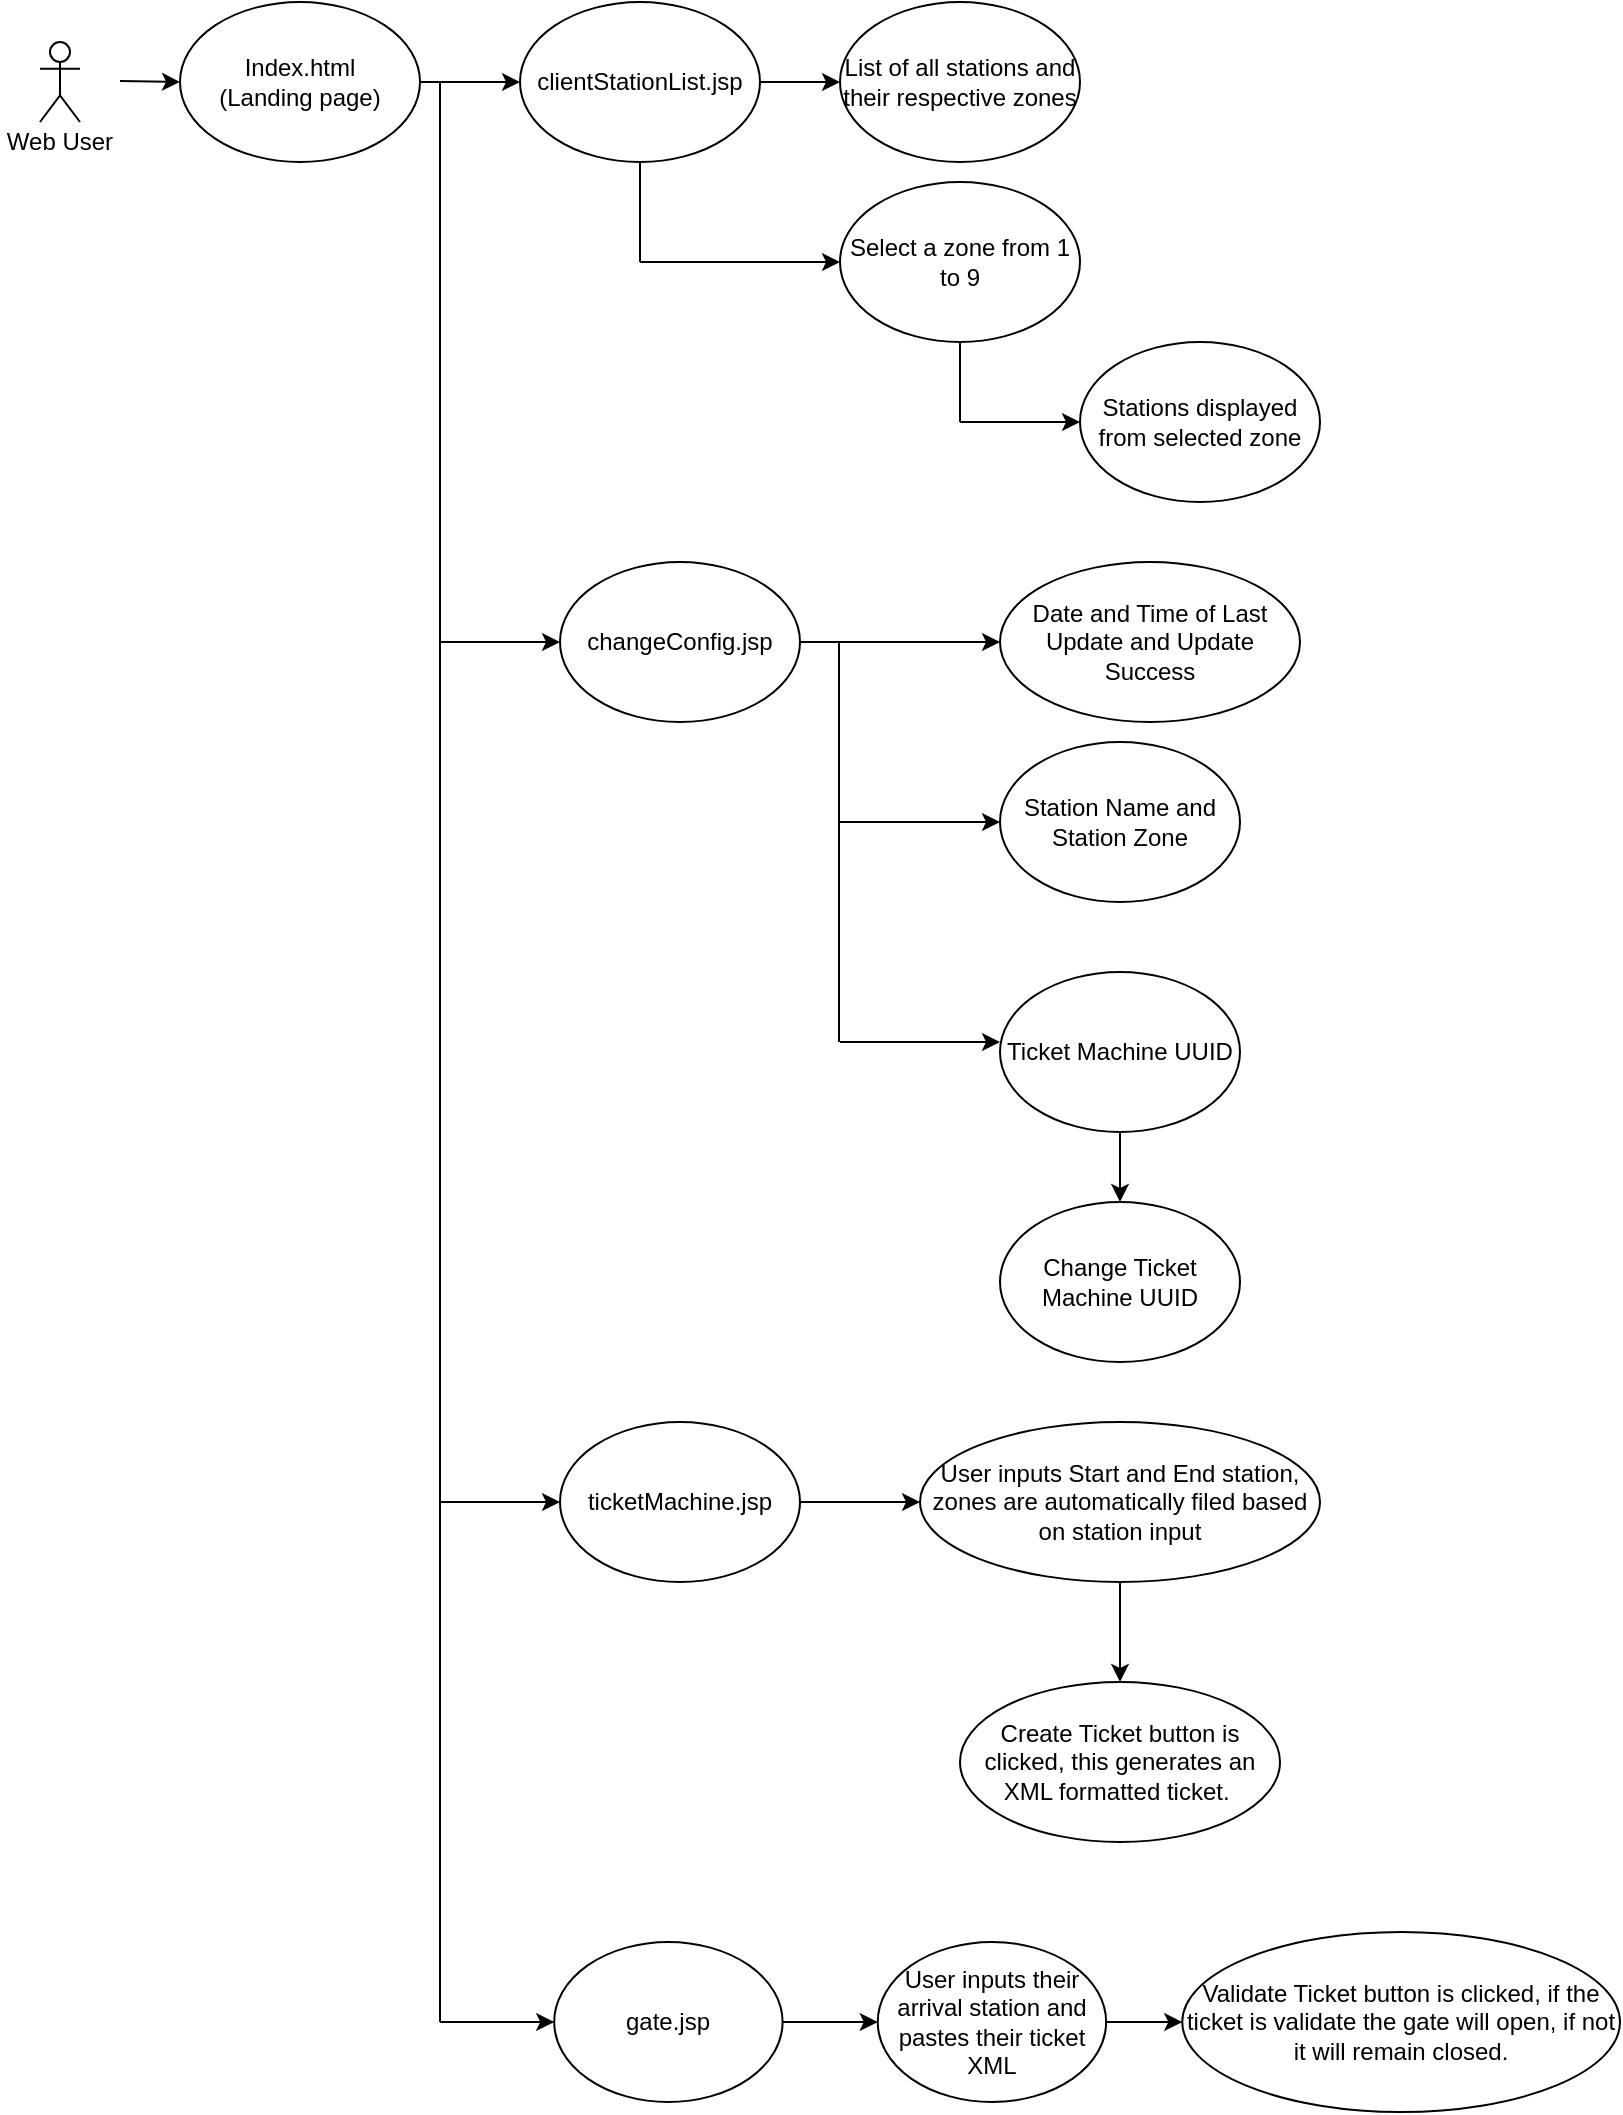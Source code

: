 <mxfile version="13.3.1" type="device"><diagram id="KpauSgQtRPJzT-k1Xs5f" name="Page-1"><mxGraphModel dx="1240" dy="729" grid="1" gridSize="10" guides="1" tooltips="1" connect="1" arrows="1" fold="1" page="1" pageScale="1" pageWidth="827" pageHeight="1169" math="0" shadow="0"><root><mxCell id="0"/><mxCell id="1" parent="0"/><mxCell id="HxeGo1BEArXkyu2v1GVE-22" value="" style="group" parent="1" vertex="1" connectable="0"><mxGeometry x="10" y="40" width="110" height="60" as="geometry"/></mxCell><mxCell id="HxeGo1BEArXkyu2v1GVE-12" value="" style="group" parent="HxeGo1BEArXkyu2v1GVE-22" vertex="1" connectable="0"><mxGeometry width="60" height="60" as="geometry"/></mxCell><mxCell id="HxeGo1BEArXkyu2v1GVE-1" value="Actor" style="shape=umlActor;verticalLabelPosition=bottom;labelBackgroundColor=#ffffff;verticalAlign=top;html=1;outlineConnect=0;fontColor=none;noLabel=1;" parent="HxeGo1BEArXkyu2v1GVE-12" vertex="1"><mxGeometry x="20" width="20" height="40" as="geometry"/></mxCell><mxCell id="HxeGo1BEArXkyu2v1GVE-11" value="Web User" style="text;html=1;strokeColor=none;fillColor=none;align=center;verticalAlign=middle;whiteSpace=wrap;rounded=0;fontColor=none;" parent="HxeGo1BEArXkyu2v1GVE-12" vertex="1"><mxGeometry y="40" width="60" height="20" as="geometry"/></mxCell><mxCell id="orR-TW6nn3AXrMB1E-DI-14" value="" style="group" vertex="1" connectable="0" parent="HxeGo1BEArXkyu2v1GVE-22"><mxGeometry x="60" y="19.5" width="30" height="0.5" as="geometry"/></mxCell><mxCell id="HxeGo1BEArXkyu2v1GVE-4" value="" style="endArrow=classic;html=1;" parent="orR-TW6nn3AXrMB1E-DI-14" edge="1"><mxGeometry width="50" height="50" relative="1" as="geometry"><mxPoint as="sourcePoint"/><mxPoint x="30" y="0.5" as="targetPoint"/></mxGeometry></mxCell><mxCell id="HxeGo1BEArXkyu2v1GVE-3" value="Index.html&lt;br&gt;(Landing page)" style="ellipse;whiteSpace=wrap;html=1;" parent="1" vertex="1"><mxGeometry x="100" y="20" width="120" height="80" as="geometry"/></mxCell><mxCell id="HxeGo1BEArXkyu2v1GVE-5" value="" style="endArrow=none;html=1;" parent="1" edge="1"><mxGeometry width="50" height="50" relative="1" as="geometry"><mxPoint x="220" y="60" as="sourcePoint"/><mxPoint x="250" y="60" as="targetPoint"/></mxGeometry></mxCell><mxCell id="orR-TW6nn3AXrMB1E-DI-10" value="" style="group" vertex="1" connectable="0" parent="1"><mxGeometry x="220" y="20" width="450" height="250" as="geometry"/></mxCell><mxCell id="HxeGo1BEArXkyu2v1GVE-25" value="" style="endArrow=classic;html=1;fontColor=none;exitX=1;exitY=0.5;exitDx=0;exitDy=0;" parent="orR-TW6nn3AXrMB1E-DI-10" source="HxeGo1BEArXkyu2v1GVE-26" edge="1"><mxGeometry width="50" height="50" relative="1" as="geometry"><mxPoint x="80" y="220" as="sourcePoint"/><mxPoint x="310" y="40" as="targetPoint"/></mxGeometry></mxCell><mxCell id="HxeGo1BEArXkyu2v1GVE-27" value="" style="endArrow=none;html=1;fontColor=none;entryX=0.5;entryY=1;entryDx=0;entryDy=0;" parent="orR-TW6nn3AXrMB1E-DI-10" target="HxeGo1BEArXkyu2v1GVE-8" edge="1"><mxGeometry width="50" height="50" relative="1" as="geometry"><mxPoint x="110" y="130" as="sourcePoint"/><mxPoint x="190" y="90" as="targetPoint"/></mxGeometry></mxCell><mxCell id="HxeGo1BEArXkyu2v1GVE-28" value="" style="endArrow=classic;html=1;fontColor=none;entryX=0;entryY=0.5;entryDx=0;entryDy=0;" parent="orR-TW6nn3AXrMB1E-DI-10" edge="1" target="HxeGo1BEArXkyu2v1GVE-29"><mxGeometry width="50" height="50" relative="1" as="geometry"><mxPoint x="110" y="130" as="sourcePoint"/><mxPoint x="270" y="129.5" as="targetPoint"/></mxGeometry></mxCell><mxCell id="HxeGo1BEArXkyu2v1GVE-29" value="Select a zone from 1 to 9" style="ellipse;whiteSpace=wrap;html=1;fontColor=none;" parent="orR-TW6nn3AXrMB1E-DI-10" vertex="1"><mxGeometry x="210" y="90" width="120" height="80" as="geometry"/></mxCell><mxCell id="HxeGo1BEArXkyu2v1GVE-30" value="" style="endArrow=none;html=1;fontColor=none;entryX=0.5;entryY=1;entryDx=0;entryDy=0;" parent="orR-TW6nn3AXrMB1E-DI-10" target="HxeGo1BEArXkyu2v1GVE-29" edge="1"><mxGeometry width="50" height="50" relative="1" as="geometry"><mxPoint x="270" y="210" as="sourcePoint"/><mxPoint x="250" y="170" as="targetPoint"/></mxGeometry></mxCell><mxCell id="HxeGo1BEArXkyu2v1GVE-31" value="" style="endArrow=classic;html=1;fontColor=none;" parent="orR-TW6nn3AXrMB1E-DI-10" edge="1"><mxGeometry width="50" height="50" relative="1" as="geometry"><mxPoint x="270" y="210" as="sourcePoint"/><mxPoint x="330" y="210" as="targetPoint"/></mxGeometry></mxCell><mxCell id="HxeGo1BEArXkyu2v1GVE-32" value="Stations displayed from selected zone" style="ellipse;whiteSpace=wrap;html=1;" parent="orR-TW6nn3AXrMB1E-DI-10" vertex="1"><mxGeometry x="330" y="170" width="120" height="80" as="geometry"/></mxCell><mxCell id="HxeGo1BEArXkyu2v1GVE-7" value="" style="endArrow=classic;html=1;" parent="orR-TW6nn3AXrMB1E-DI-10" edge="1"><mxGeometry width="50" height="50" relative="1" as="geometry"><mxPoint y="40" as="sourcePoint"/><mxPoint x="50" y="40" as="targetPoint"/></mxGeometry></mxCell><mxCell id="HxeGo1BEArXkyu2v1GVE-8" value="clientStationList.jsp" style="ellipse;whiteSpace=wrap;html=1;" parent="orR-TW6nn3AXrMB1E-DI-10" vertex="1"><mxGeometry x="50" width="120" height="80" as="geometry"/></mxCell><mxCell id="HxeGo1BEArXkyu2v1GVE-26" value="List of all stations and their respective zones" style="ellipse;whiteSpace=wrap;html=1;fontColor=none;" parent="orR-TW6nn3AXrMB1E-DI-10" vertex="1"><mxGeometry x="210" width="120" height="80" as="geometry"/></mxCell><mxCell id="orR-TW6nn3AXrMB1E-DI-6" value="" style="endArrow=classic;html=1;fontColor=none;exitX=1;exitY=0.5;exitDx=0;exitDy=0;" edge="1" parent="orR-TW6nn3AXrMB1E-DI-10" source="HxeGo1BEArXkyu2v1GVE-8" target="HxeGo1BEArXkyu2v1GVE-26"><mxGeometry width="50" height="50" relative="1" as="geometry"><mxPoint x="430" y="60" as="sourcePoint"/><mxPoint x="570" y="60" as="targetPoint"/></mxGeometry></mxCell><mxCell id="HxeGo1BEArXkyu2v1GVE-6" value="" style="endArrow=none;html=1;" parent="1" edge="1"><mxGeometry width="50" height="50" relative="1" as="geometry"><mxPoint x="230" y="1030" as="sourcePoint"/><mxPoint x="230" y="60" as="targetPoint"/></mxGeometry></mxCell><mxCell id="orR-TW6nn3AXrMB1E-DI-11" value="" style="group" vertex="1" connectable="0" parent="1"><mxGeometry x="230" y="985" width="590" height="90" as="geometry"/></mxCell><mxCell id="HxeGo1BEArXkyu2v1GVE-19" value="gate.jsp" style="ellipse;whiteSpace=wrap;html=1;" parent="orR-TW6nn3AXrMB1E-DI-11" vertex="1"><mxGeometry x="57.097" y="5" width="114.194" height="80" as="geometry"/></mxCell><mxCell id="HxeGo1BEArXkyu2v1GVE-18" value="" style="endArrow=classic;html=1;" parent="orR-TW6nn3AXrMB1E-DI-11" edge="1"><mxGeometry width="50" height="50" relative="1" as="geometry"><mxPoint y="45" as="sourcePoint"/><mxPoint x="57.097" y="45" as="targetPoint"/></mxGeometry></mxCell><mxCell id="orR-TW6nn3AXrMB1E-DI-1" value="" style="endArrow=classic;html=1;exitX=1;exitY=0.5;exitDx=0;exitDy=0;entryX=0;entryY=0.5;entryDx=0;entryDy=0;" edge="1" parent="orR-TW6nn3AXrMB1E-DI-11" source="HxeGo1BEArXkyu2v1GVE-19" target="orR-TW6nn3AXrMB1E-DI-2"><mxGeometry width="50" height="50" relative="1" as="geometry"><mxPoint x="247.419" y="54.5" as="sourcePoint"/><mxPoint x="295" y="55" as="targetPoint"/></mxGeometry></mxCell><mxCell id="orR-TW6nn3AXrMB1E-DI-2" value="User inputs their arrival station and pastes their ticket XML" style="ellipse;whiteSpace=wrap;html=1;" vertex="1" parent="orR-TW6nn3AXrMB1E-DI-11"><mxGeometry x="218.871" y="5" width="114.194" height="80" as="geometry"/></mxCell><mxCell id="orR-TW6nn3AXrMB1E-DI-3" value="" style="endArrow=classic;html=1;exitX=1;exitY=0.5;exitDx=0;exitDy=0;" edge="1" parent="orR-TW6nn3AXrMB1E-DI-11" source="orR-TW6nn3AXrMB1E-DI-2"><mxGeometry width="50" height="50" relative="1" as="geometry"><mxPoint x="418.71" y="55" as="sourcePoint"/><mxPoint x="371.129" y="45" as="targetPoint"/></mxGeometry></mxCell><mxCell id="orR-TW6nn3AXrMB1E-DI-4" value="Validate Ticket button is clicked, if the ticket is validate the gate will open, if not it will remain closed." style="ellipse;whiteSpace=wrap;html=1;" vertex="1" parent="orR-TW6nn3AXrMB1E-DI-11"><mxGeometry x="371.129" width="218.871" height="90" as="geometry"/></mxCell><mxCell id="orR-TW6nn3AXrMB1E-DI-12" value="" style="group" vertex="1" connectable="0" parent="1"><mxGeometry x="230" y="730" width="440" height="210" as="geometry"/></mxCell><mxCell id="HxeGo1BEArXkyu2v1GVE-49" value="" style="endArrow=classic;html=1;fontColor=none;exitX=1;exitY=0.5;exitDx=0;exitDy=0;" parent="orR-TW6nn3AXrMB1E-DI-12" source="HxeGo1BEArXkyu2v1GVE-16" edge="1"><mxGeometry width="50" height="50" relative="1" as="geometry"><mxPoint x="130" y="-40" as="sourcePoint"/><mxPoint x="240" y="40" as="targetPoint"/></mxGeometry></mxCell><mxCell id="HxeGo1BEArXkyu2v1GVE-15" value="" style="endArrow=classic;html=1;" parent="orR-TW6nn3AXrMB1E-DI-12" edge="1"><mxGeometry width="50" height="50" relative="1" as="geometry"><mxPoint y="40" as="sourcePoint"/><mxPoint x="60" y="40" as="targetPoint"/></mxGeometry></mxCell><mxCell id="HxeGo1BEArXkyu2v1GVE-16" value="ticketMachine.jsp" style="ellipse;whiteSpace=wrap;html=1;" parent="orR-TW6nn3AXrMB1E-DI-12" vertex="1"><mxGeometry x="60" width="120" height="80" as="geometry"/></mxCell><mxCell id="HxeGo1BEArXkyu2v1GVE-50" value="User inputs Start and End station, zones are automatically filed based on station input" style="ellipse;whiteSpace=wrap;html=1;fontColor=none;" parent="orR-TW6nn3AXrMB1E-DI-12" vertex="1"><mxGeometry x="240" width="200" height="80" as="geometry"/></mxCell><mxCell id="HxeGo1BEArXkyu2v1GVE-52" value="Create Ticket button is clicked, this generates an XML formatted ticket.&amp;nbsp;" style="ellipse;whiteSpace=wrap;html=1;fontColor=none;" parent="orR-TW6nn3AXrMB1E-DI-12" vertex="1"><mxGeometry x="260" y="130" width="160" height="80" as="geometry"/></mxCell><mxCell id="HxeGo1BEArXkyu2v1GVE-54" value="" style="endArrow=classic;html=1;fontColor=none;exitX=0.5;exitY=1;exitDx=0;exitDy=0;" parent="orR-TW6nn3AXrMB1E-DI-12" source="HxeGo1BEArXkyu2v1GVE-50" edge="1" target="HxeGo1BEArXkyu2v1GVE-52"><mxGeometry width="50" height="50" relative="1" as="geometry"><mxPoint x="210" y="190" as="sourcePoint"/><mxPoint x="420" y="130" as="targetPoint"/></mxGeometry></mxCell><mxCell id="orR-TW6nn3AXrMB1E-DI-13" value="" style="group" vertex="1" connectable="0" parent="1"><mxGeometry x="230" y="300" width="430" height="400" as="geometry"/></mxCell><mxCell id="HxeGo1BEArXkyu2v1GVE-9" value="changeConfig.jsp" style="ellipse;whiteSpace=wrap;html=1;" parent="orR-TW6nn3AXrMB1E-DI-13" vertex="1"><mxGeometry x="60" width="120" height="80" as="geometry"/></mxCell><mxCell id="HxeGo1BEArXkyu2v1GVE-10" value="" style="endArrow=classic;html=1;" parent="orR-TW6nn3AXrMB1E-DI-13" edge="1"><mxGeometry width="50" height="50" relative="1" as="geometry"><mxPoint y="40" as="sourcePoint"/><mxPoint x="60" y="40" as="targetPoint"/><Array as="points"/></mxGeometry></mxCell><mxCell id="HxeGo1BEArXkyu2v1GVE-37" value="" style="endArrow=classic;html=1;fontColor=none;" parent="orR-TW6nn3AXrMB1E-DI-13" edge="1"><mxGeometry width="50" height="50" relative="1" as="geometry"><mxPoint x="230" y="40" as="sourcePoint"/><mxPoint x="280" y="40" as="targetPoint"/></mxGeometry></mxCell><mxCell id="HxeGo1BEArXkyu2v1GVE-38" value="Date and Time of Last Update and Update Success" style="ellipse;whiteSpace=wrap;html=1;" parent="orR-TW6nn3AXrMB1E-DI-13" vertex="1"><mxGeometry x="280" width="150" height="80" as="geometry"/></mxCell><mxCell id="HxeGo1BEArXkyu2v1GVE-39" value="" style="endArrow=none;html=1;fontColor=none;exitX=1;exitY=0.5;exitDx=0;exitDy=0;" parent="orR-TW6nn3AXrMB1E-DI-13" source="HxeGo1BEArXkyu2v1GVE-9" edge="1"><mxGeometry width="50" height="50" relative="1" as="geometry"><mxPoint x="120" y="-20" as="sourcePoint"/><mxPoint x="230" y="40" as="targetPoint"/></mxGeometry></mxCell><mxCell id="HxeGo1BEArXkyu2v1GVE-40" value="" style="endArrow=none;html=1;fontColor=none;" parent="orR-TW6nn3AXrMB1E-DI-13" edge="1"><mxGeometry width="50" height="50" relative="1" as="geometry"><mxPoint x="199.5" y="40" as="sourcePoint"/><mxPoint x="199.5" y="240" as="targetPoint"/></mxGeometry></mxCell><mxCell id="HxeGo1BEArXkyu2v1GVE-41" value="" style="endArrow=classic;html=1;fontColor=none;" parent="orR-TW6nn3AXrMB1E-DI-13" edge="1"><mxGeometry width="50" height="50" relative="1" as="geometry"><mxPoint x="200" y="130" as="sourcePoint"/><mxPoint x="280" y="130" as="targetPoint"/></mxGeometry></mxCell><mxCell id="HxeGo1BEArXkyu2v1GVE-42" value="Station Name and Station Zone" style="ellipse;whiteSpace=wrap;html=1;" parent="orR-TW6nn3AXrMB1E-DI-13" vertex="1"><mxGeometry x="280" y="90" width="120" height="80" as="geometry"/></mxCell><mxCell id="HxeGo1BEArXkyu2v1GVE-43" value="" style="endArrow=classic;html=1;fontColor=none;" parent="orR-TW6nn3AXrMB1E-DI-13" edge="1"><mxGeometry width="50" height="50" relative="1" as="geometry"><mxPoint x="200" y="240" as="sourcePoint"/><mxPoint x="280" y="240" as="targetPoint"/></mxGeometry></mxCell><mxCell id="HxeGo1BEArXkyu2v1GVE-44" value="Ticket Machine UUID" style="ellipse;whiteSpace=wrap;html=1;" parent="orR-TW6nn3AXrMB1E-DI-13" vertex="1"><mxGeometry x="280" y="205" width="120" height="80" as="geometry"/></mxCell><mxCell id="HxeGo1BEArXkyu2v1GVE-46" value="" style="endArrow=classic;html=1;fontColor=none;exitX=0.5;exitY=1;exitDx=0;exitDy=0;entryX=0.5;entryY=0;entryDx=0;entryDy=0;" parent="orR-TW6nn3AXrMB1E-DI-13" source="HxeGo1BEArXkyu2v1GVE-44" target="HxeGo1BEArXkyu2v1GVE-47" edge="1"><mxGeometry width="50" height="50" relative="1" as="geometry"><mxPoint x="420" y="320" as="sourcePoint"/><mxPoint x="410" y="320" as="targetPoint"/></mxGeometry></mxCell><mxCell id="HxeGo1BEArXkyu2v1GVE-47" value="Change Ticket Machine UUID" style="ellipse;whiteSpace=wrap;html=1;fontColor=none;" parent="orR-TW6nn3AXrMB1E-DI-13" vertex="1"><mxGeometry x="280" y="320" width="120" height="80" as="geometry"/></mxCell></root></mxGraphModel></diagram></mxfile>